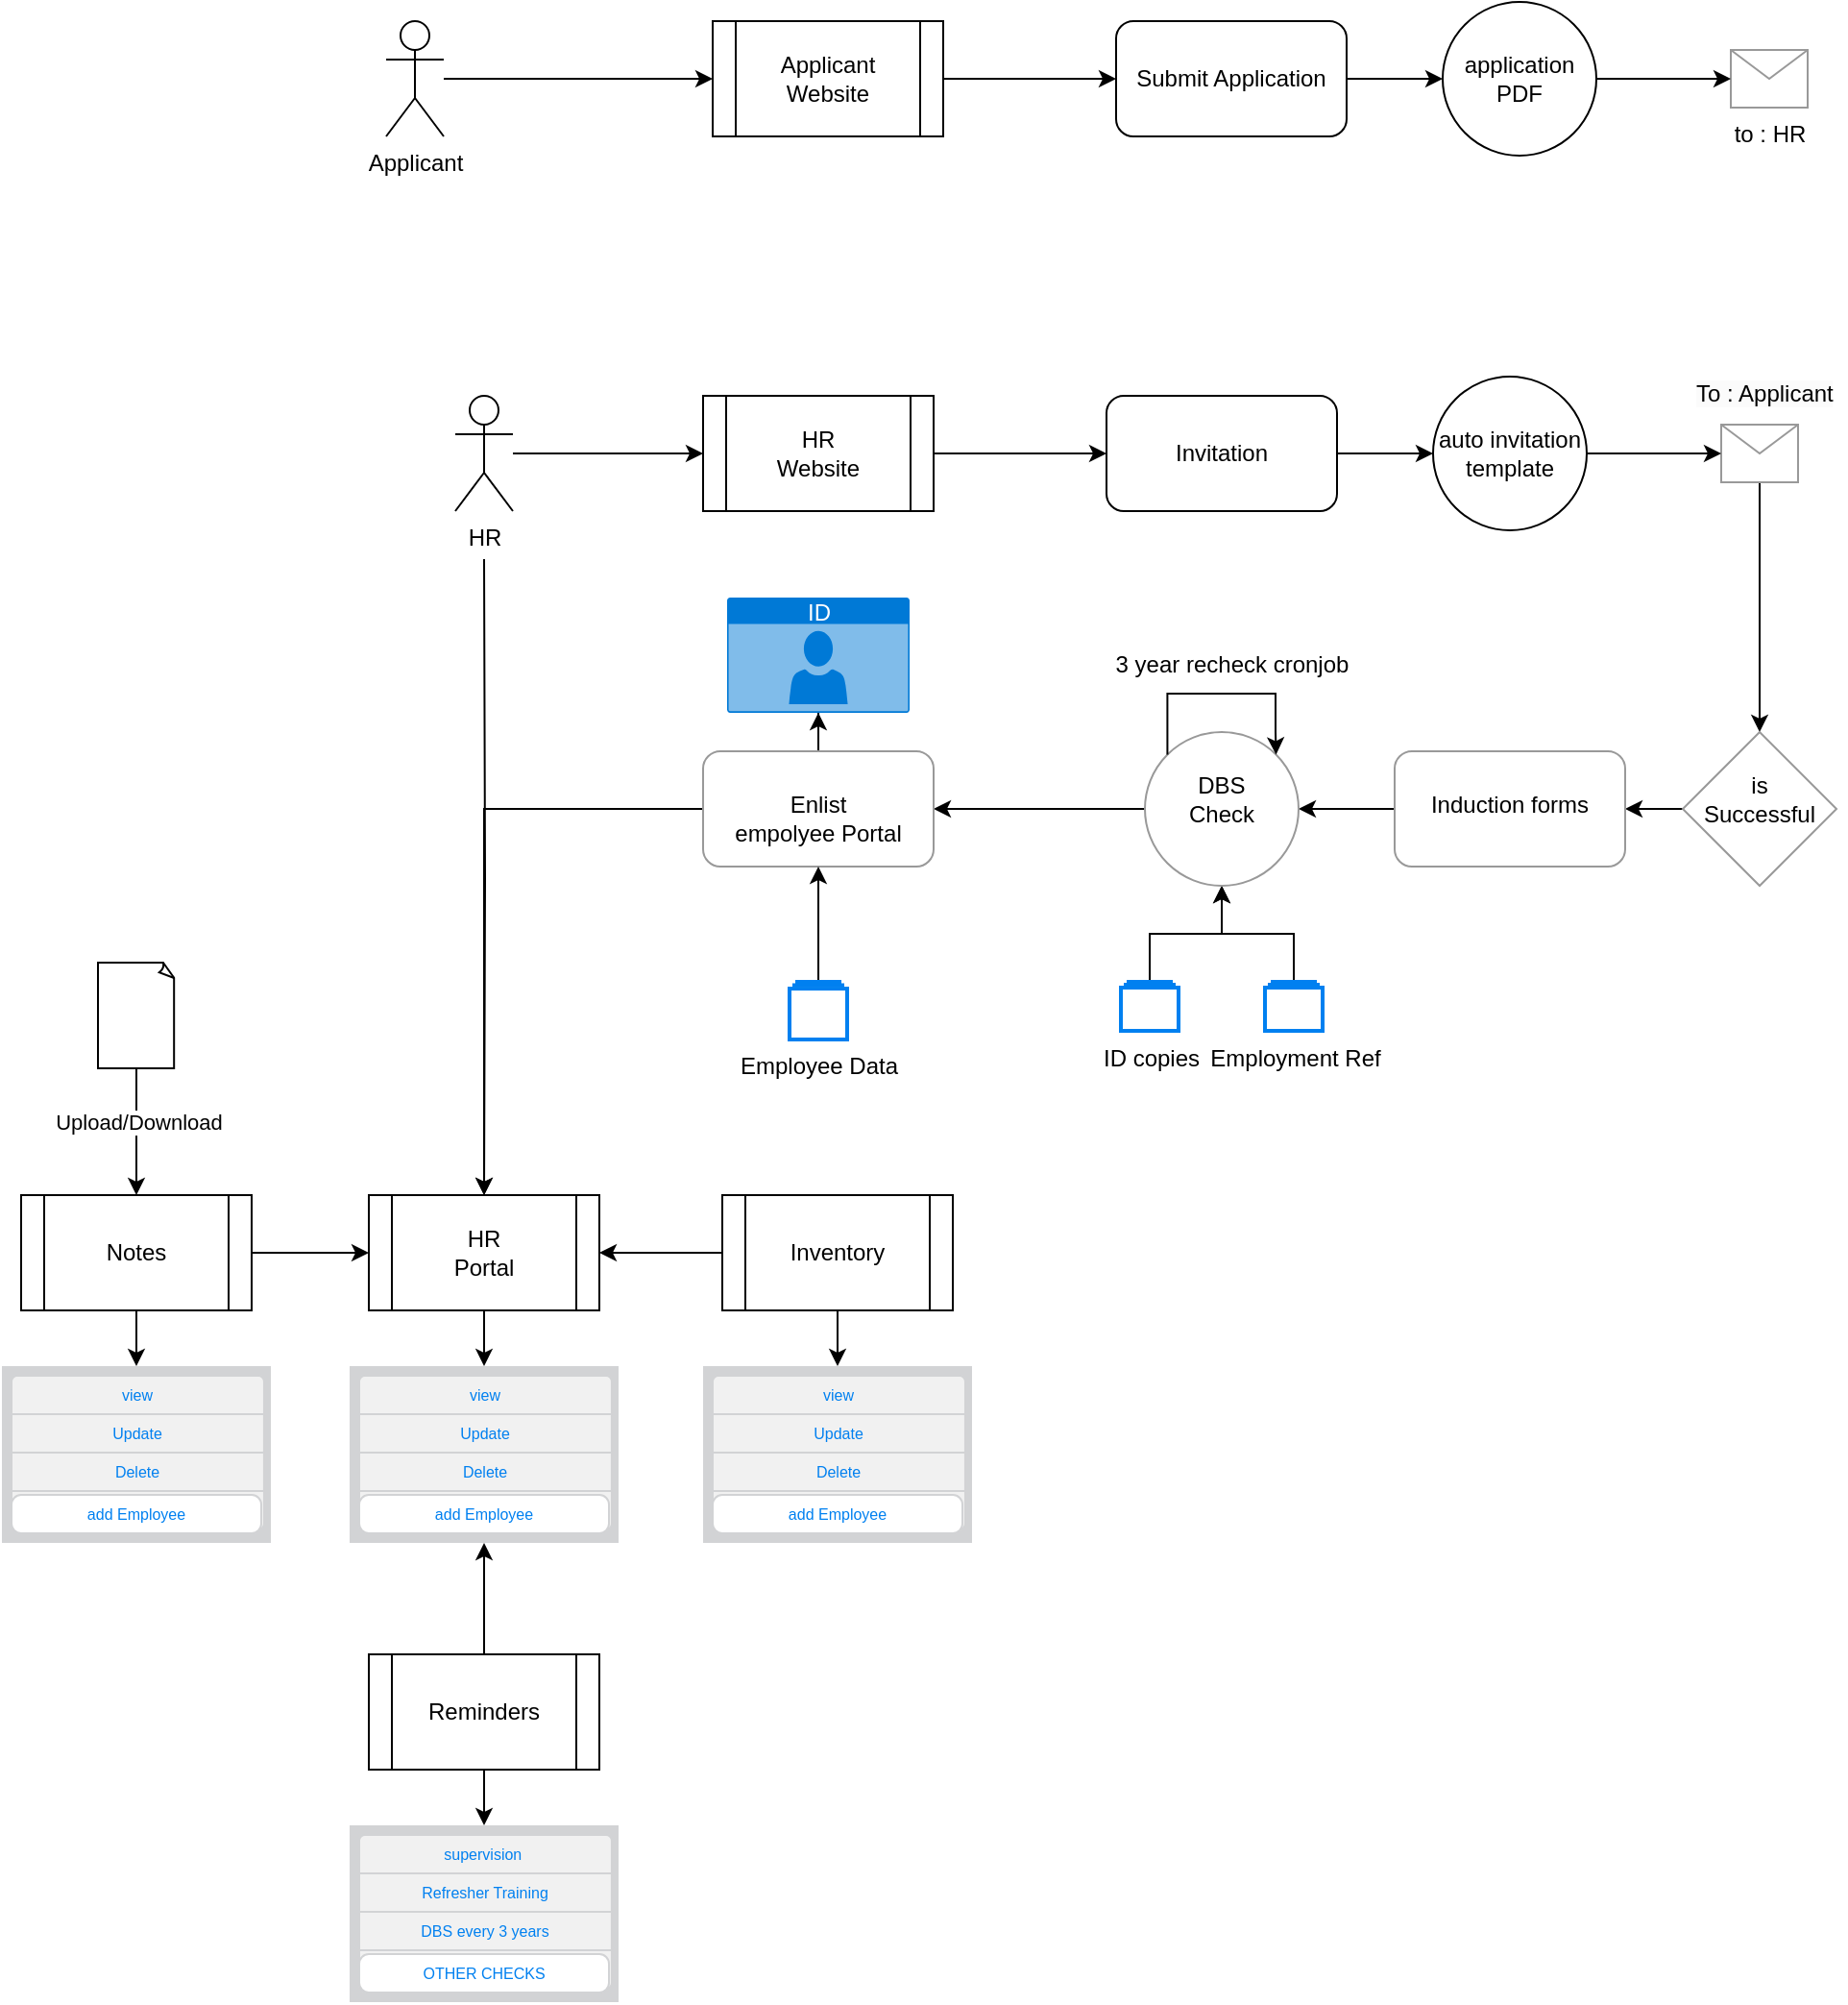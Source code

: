 <mxfile version="23.0.2" type="github">
  <diagram name="Page-1" id="7jnju3X13NSetyP83VK7">
    <mxGraphModel dx="2187" dy="677" grid="1" gridSize="10" guides="1" tooltips="1" connect="1" arrows="1" fold="1" page="1" pageScale="1" pageWidth="850" pageHeight="1100" math="0" shadow="0">
      <root>
        <mxCell id="0" />
        <mxCell id="1" parent="0" />
        <mxCell id="PZjx9glAYog10NwFBfw6-6" style="edgeStyle=orthogonalEdgeStyle;rounded=0;orthogonalLoop=1;jettySize=auto;html=1;entryX=0;entryY=0.5;entryDx=0;entryDy=0;" edge="1" parent="1" source="PZjx9glAYog10NwFBfw6-1" target="PZjx9glAYog10NwFBfw6-2">
          <mxGeometry relative="1" as="geometry" />
        </mxCell>
        <mxCell id="PZjx9glAYog10NwFBfw6-1" value="Applicant&lt;br&gt;Website" style="shape=process;whiteSpace=wrap;html=1;backgroundOutline=1;" vertex="1" parent="1">
          <mxGeometry x="230" y="60" width="120" height="60" as="geometry" />
        </mxCell>
        <mxCell id="PZjx9glAYog10NwFBfw6-11" value="" style="edgeStyle=orthogonalEdgeStyle;rounded=0;orthogonalLoop=1;jettySize=auto;html=1;" edge="1" parent="1" source="PZjx9glAYog10NwFBfw6-2" target="PZjx9glAYog10NwFBfw6-10">
          <mxGeometry relative="1" as="geometry" />
        </mxCell>
        <mxCell id="PZjx9glAYog10NwFBfw6-2" value="Submit Application" style="rounded=1;whiteSpace=wrap;html=1;" vertex="1" parent="1">
          <mxGeometry x="440" y="60" width="120" height="60" as="geometry" />
        </mxCell>
        <mxCell id="PZjx9glAYog10NwFBfw6-4" style="edgeStyle=orthogonalEdgeStyle;rounded=0;orthogonalLoop=1;jettySize=auto;html=1;entryX=0;entryY=0.5;entryDx=0;entryDy=0;" edge="1" parent="1" source="PZjx9glAYog10NwFBfw6-3" target="PZjx9glAYog10NwFBfw6-1">
          <mxGeometry relative="1" as="geometry" />
        </mxCell>
        <mxCell id="PZjx9glAYog10NwFBfw6-3" value="Applicant" style="shape=umlActor;verticalLabelPosition=bottom;verticalAlign=top;html=1;outlineConnect=0;" vertex="1" parent="1">
          <mxGeometry x="60" y="60" width="30" height="60" as="geometry" />
        </mxCell>
        <mxCell id="PZjx9glAYog10NwFBfw6-7" value="to : HR" style="verticalLabelPosition=bottom;shadow=0;dashed=0;align=center;html=1;verticalAlign=top;strokeWidth=1;shape=mxgraph.mockup.misc.mail2;strokeColor=#999999;" vertex="1" parent="1">
          <mxGeometry x="760" y="75" width="40" height="30" as="geometry" />
        </mxCell>
        <mxCell id="PZjx9glAYog10NwFBfw6-12" value="" style="edgeStyle=orthogonalEdgeStyle;rounded=0;orthogonalLoop=1;jettySize=auto;html=1;" edge="1" parent="1" source="PZjx9glAYog10NwFBfw6-10" target="PZjx9glAYog10NwFBfw6-7">
          <mxGeometry relative="1" as="geometry" />
        </mxCell>
        <mxCell id="PZjx9glAYog10NwFBfw6-10" value="application PDF" style="ellipse;whiteSpace=wrap;html=1;aspect=fixed;" vertex="1" parent="1">
          <mxGeometry x="610" y="50" width="80" height="80" as="geometry" />
        </mxCell>
        <mxCell id="PZjx9glAYog10NwFBfw6-13" style="edgeStyle=orthogonalEdgeStyle;rounded=0;orthogonalLoop=1;jettySize=auto;html=1;entryX=0;entryY=0.5;entryDx=0;entryDy=0;" edge="1" parent="1" source="PZjx9glAYog10NwFBfw6-14" target="PZjx9glAYog10NwFBfw6-16">
          <mxGeometry relative="1" as="geometry" />
        </mxCell>
        <mxCell id="PZjx9glAYog10NwFBfw6-14" value="HR&lt;br&gt;Website" style="shape=process;whiteSpace=wrap;html=1;backgroundOutline=1;" vertex="1" parent="1">
          <mxGeometry x="225" y="255" width="120" height="60" as="geometry" />
        </mxCell>
        <mxCell id="PZjx9glAYog10NwFBfw6-15" value="" style="edgeStyle=orthogonalEdgeStyle;rounded=0;orthogonalLoop=1;jettySize=auto;html=1;" edge="1" parent="1" source="PZjx9glAYog10NwFBfw6-16" target="PZjx9glAYog10NwFBfw6-21">
          <mxGeometry relative="1" as="geometry" />
        </mxCell>
        <mxCell id="PZjx9glAYog10NwFBfw6-16" value="Invitation" style="rounded=1;whiteSpace=wrap;html=1;" vertex="1" parent="1">
          <mxGeometry x="435" y="255" width="120" height="60" as="geometry" />
        </mxCell>
        <mxCell id="PZjx9glAYog10NwFBfw6-17" style="edgeStyle=orthogonalEdgeStyle;rounded=0;orthogonalLoop=1;jettySize=auto;html=1;entryX=0;entryY=0.5;entryDx=0;entryDy=0;" edge="1" parent="1" source="PZjx9glAYog10NwFBfw6-18" target="PZjx9glAYog10NwFBfw6-14">
          <mxGeometry relative="1" as="geometry" />
        </mxCell>
        <mxCell id="PZjx9glAYog10NwFBfw6-68" style="edgeStyle=orthogonalEdgeStyle;rounded=0;orthogonalLoop=1;jettySize=auto;html=1;" edge="1" parent="1" target="PZjx9glAYog10NwFBfw6-58">
          <mxGeometry relative="1" as="geometry">
            <mxPoint x="111" y="340" as="sourcePoint" />
          </mxGeometry>
        </mxCell>
        <mxCell id="PZjx9glAYog10NwFBfw6-18" value="HR" style="shape=umlActor;verticalLabelPosition=bottom;verticalAlign=top;html=1;outlineConnect=0;" vertex="1" parent="1">
          <mxGeometry x="96" y="255" width="30" height="60" as="geometry" />
        </mxCell>
        <mxCell id="PZjx9glAYog10NwFBfw6-23" value="" style="edgeStyle=orthogonalEdgeStyle;rounded=0;orthogonalLoop=1;jettySize=auto;html=1;" edge="1" parent="1" source="PZjx9glAYog10NwFBfw6-19" target="PZjx9glAYog10NwFBfw6-22">
          <mxGeometry relative="1" as="geometry" />
        </mxCell>
        <mxCell id="PZjx9glAYog10NwFBfw6-19" value="" style="verticalLabelPosition=bottom;shadow=0;dashed=0;align=center;html=1;verticalAlign=top;strokeWidth=1;shape=mxgraph.mockup.misc.mail2;strokeColor=#999999;" vertex="1" parent="1">
          <mxGeometry x="755" y="270" width="40" height="30" as="geometry" />
        </mxCell>
        <mxCell id="PZjx9glAYog10NwFBfw6-20" value="" style="edgeStyle=orthogonalEdgeStyle;rounded=0;orthogonalLoop=1;jettySize=auto;html=1;" edge="1" parent="1" source="PZjx9glAYog10NwFBfw6-21" target="PZjx9glAYog10NwFBfw6-19">
          <mxGeometry relative="1" as="geometry" />
        </mxCell>
        <mxCell id="PZjx9glAYog10NwFBfw6-21" value="auto invitation template" style="ellipse;whiteSpace=wrap;html=1;aspect=fixed;" vertex="1" parent="1">
          <mxGeometry x="605" y="245" width="80" height="80" as="geometry" />
        </mxCell>
        <mxCell id="PZjx9glAYog10NwFBfw6-25" value="" style="edgeStyle=orthogonalEdgeStyle;rounded=0;orthogonalLoop=1;jettySize=auto;html=1;" edge="1" parent="1" source="PZjx9glAYog10NwFBfw6-22" target="PZjx9glAYog10NwFBfw6-24">
          <mxGeometry relative="1" as="geometry" />
        </mxCell>
        <mxCell id="PZjx9glAYog10NwFBfw6-22" value="&lt;br&gt;is&lt;br&gt;Successful" style="rhombus;whiteSpace=wrap;html=1;verticalAlign=top;strokeColor=#999999;shadow=0;dashed=0;strokeWidth=1;" vertex="1" parent="1">
          <mxGeometry x="735" y="430" width="80" height="80" as="geometry" />
        </mxCell>
        <mxCell id="PZjx9glAYog10NwFBfw6-35" value="" style="edgeStyle=orthogonalEdgeStyle;rounded=0;orthogonalLoop=1;jettySize=auto;html=1;" edge="1" parent="1" source="PZjx9glAYog10NwFBfw6-24" target="PZjx9glAYog10NwFBfw6-34">
          <mxGeometry relative="1" as="geometry" />
        </mxCell>
        <mxCell id="PZjx9glAYog10NwFBfw6-24" value="&lt;br&gt;Induction forms" style="rounded=1;whiteSpace=wrap;html=1;verticalAlign=top;strokeColor=#999999;shadow=0;dashed=0;strokeWidth=1;" vertex="1" parent="1">
          <mxGeometry x="585" y="440" width="120" height="60" as="geometry" />
        </mxCell>
        <mxCell id="PZjx9glAYog10NwFBfw6-26" value="&lt;span style=&quot;color: rgb(0, 0, 0); font-family: Helvetica; font-size: 12px; font-style: normal; font-variant-ligatures: normal; font-variant-caps: normal; font-weight: 400; letter-spacing: normal; orphans: 2; text-align: center; text-indent: 0px; text-transform: none; widows: 2; word-spacing: 0px; -webkit-text-stroke-width: 0px; background-color: rgb(251, 251, 251); text-decoration-thickness: initial; text-decoration-style: initial; text-decoration-color: initial; float: none; display: inline !important;&quot;&gt;To : Applicant&lt;/span&gt;" style="text;whiteSpace=wrap;html=1;" vertex="1" parent="1">
          <mxGeometry x="740" y="240" width="80" height="30" as="geometry" />
        </mxCell>
        <mxCell id="PZjx9glAYog10NwFBfw6-37" style="edgeStyle=orthogonalEdgeStyle;rounded=0;orthogonalLoop=1;jettySize=auto;html=1;entryX=0.5;entryY=1;entryDx=0;entryDy=0;" edge="1" parent="1" source="PZjx9glAYog10NwFBfw6-31" target="PZjx9glAYog10NwFBfw6-34">
          <mxGeometry relative="1" as="geometry" />
        </mxCell>
        <mxCell id="PZjx9glAYog10NwFBfw6-31" value="ID copies" style="html=1;verticalLabelPosition=bottom;align=center;labelBackgroundColor=#ffffff;verticalAlign=top;strokeWidth=2;strokeColor=#0080F0;shadow=0;dashed=0;shape=mxgraph.ios7.icons.folders;" vertex="1" parent="1">
          <mxGeometry x="442.5" y="560" width="30" height="25.5" as="geometry" />
        </mxCell>
        <mxCell id="PZjx9glAYog10NwFBfw6-36" style="edgeStyle=orthogonalEdgeStyle;rounded=0;orthogonalLoop=1;jettySize=auto;html=1;entryX=0.5;entryY=1;entryDx=0;entryDy=0;" edge="1" parent="1" source="PZjx9glAYog10NwFBfw6-33" target="PZjx9glAYog10NwFBfw6-34">
          <mxGeometry relative="1" as="geometry" />
        </mxCell>
        <mxCell id="PZjx9glAYog10NwFBfw6-33" value="Employment Ref" style="html=1;verticalLabelPosition=bottom;align=center;labelBackgroundColor=#ffffff;verticalAlign=top;strokeWidth=2;strokeColor=#0080F0;shadow=0;dashed=0;shape=mxgraph.ios7.icons.folders;" vertex="1" parent="1">
          <mxGeometry x="517.5" y="560" width="30" height="25.5" as="geometry" />
        </mxCell>
        <mxCell id="PZjx9glAYog10NwFBfw6-39" value="" style="edgeStyle=orthogonalEdgeStyle;rounded=0;orthogonalLoop=1;jettySize=auto;html=1;" edge="1" parent="1" source="PZjx9glAYog10NwFBfw6-34" target="PZjx9glAYog10NwFBfw6-38">
          <mxGeometry relative="1" as="geometry" />
        </mxCell>
        <mxCell id="PZjx9glAYog10NwFBfw6-34" value="&lt;br&gt;DBS&lt;br&gt;Check" style="ellipse;whiteSpace=wrap;html=1;verticalAlign=top;strokeColor=#999999;rounded=1;shadow=0;dashed=0;strokeWidth=1;" vertex="1" parent="1">
          <mxGeometry x="455" y="430" width="80" height="80" as="geometry" />
        </mxCell>
        <mxCell id="PZjx9glAYog10NwFBfw6-70" value="" style="edgeStyle=orthogonalEdgeStyle;rounded=0;orthogonalLoop=1;jettySize=auto;html=1;" edge="1" parent="1" source="PZjx9glAYog10NwFBfw6-38" target="PZjx9glAYog10NwFBfw6-58">
          <mxGeometry relative="1" as="geometry" />
        </mxCell>
        <mxCell id="PZjx9glAYog10NwFBfw6-72" value="" style="edgeStyle=orthogonalEdgeStyle;rounded=0;orthogonalLoop=1;jettySize=auto;html=1;" edge="1" parent="1" source="PZjx9glAYog10NwFBfw6-38" target="PZjx9glAYog10NwFBfw6-71">
          <mxGeometry relative="1" as="geometry" />
        </mxCell>
        <mxCell id="PZjx9glAYog10NwFBfw6-38" value="&lt;br&gt;Enlist&lt;br&gt;empolyee Portal" style="whiteSpace=wrap;html=1;verticalAlign=top;strokeColor=#999999;rounded=1;shadow=0;dashed=0;strokeWidth=1;" vertex="1" parent="1">
          <mxGeometry x="225" y="440" width="120" height="60" as="geometry" />
        </mxCell>
        <mxCell id="PZjx9glAYog10NwFBfw6-41" value="" style="edgeStyle=orthogonalEdgeStyle;rounded=0;orthogonalLoop=1;jettySize=auto;html=1;" edge="1" parent="1" source="PZjx9glAYog10NwFBfw6-40" target="PZjx9glAYog10NwFBfw6-38">
          <mxGeometry relative="1" as="geometry" />
        </mxCell>
        <mxCell id="PZjx9glAYog10NwFBfw6-40" value="Employee Data" style="html=1;verticalLabelPosition=bottom;align=center;labelBackgroundColor=#ffffff;verticalAlign=top;strokeWidth=2;strokeColor=#0080F0;shadow=0;dashed=0;shape=mxgraph.ios7.icons.folders;" vertex="1" parent="1">
          <mxGeometry x="270" y="560" width="30" height="30" as="geometry" />
        </mxCell>
        <mxCell id="PZjx9glAYog10NwFBfw6-67" style="edgeStyle=orthogonalEdgeStyle;rounded=0;orthogonalLoop=1;jettySize=auto;html=1;entryX=0.5;entryY=0;entryDx=0;entryDy=0;" edge="1" parent="1" source="PZjx9glAYog10NwFBfw6-58" target="PZjx9glAYog10NwFBfw6-59">
          <mxGeometry relative="1" as="geometry" />
        </mxCell>
        <mxCell id="PZjx9glAYog10NwFBfw6-58" value="HR&lt;br&gt;Portal" style="shape=process;whiteSpace=wrap;html=1;backgroundOutline=1;" vertex="1" parent="1">
          <mxGeometry x="51" y="671" width="120" height="60" as="geometry" />
        </mxCell>
        <mxCell id="PZjx9glAYog10NwFBfw6-59" value="" style="shape=rect;rSize=3;strokeColor=none;fillColor=#D2D3D5;gradientColor=none;shadow=0;html=1;" vertex="1" parent="1">
          <mxGeometry x="41" y="760" width="140" height="92" as="geometry" />
        </mxCell>
        <mxCell id="PZjx9glAYog10NwFBfw6-60" value="view" style="html=1;strokeWidth=1;shadow=0;dashed=0;shape=mxgraph.ios7ui.topButton;rSize=3;strokeColor=#D2D3D5;fontSize=8;fillColor=#F1F1F1;fontColor=#0080F0;resizeWidth=1;whiteSpace=wrap;" vertex="1" parent="PZjx9glAYog10NwFBfw6-59">
          <mxGeometry width="131.463" height="20" relative="1" as="geometry">
            <mxPoint x="5" y="5" as="offset" />
          </mxGeometry>
        </mxCell>
        <mxCell id="PZjx9glAYog10NwFBfw6-61" value="Update" style="shape=rect;html=1;strokeColor=#D2D3D5;fontSize=8;fillColor=#F1F1F1;fontColor=#0080F0;resizeWidth=1;whiteSpace=wrap;" vertex="1" parent="PZjx9glAYog10NwFBfw6-59">
          <mxGeometry width="131.463" height="20" relative="1" as="geometry">
            <mxPoint x="5" y="25" as="offset" />
          </mxGeometry>
        </mxCell>
        <mxCell id="PZjx9glAYog10NwFBfw6-62" value="Delete" style="shape=rect;html=1;strokeColor=#D2D3D5;fontSize=8;fillColor=#F1F1F1;fontColor=#0080F0;resizeWidth=1;whiteSpace=wrap;" vertex="1" parent="PZjx9glAYog10NwFBfw6-59">
          <mxGeometry width="131.463" height="20" relative="1" as="geometry">
            <mxPoint x="5" y="45" as="offset" />
          </mxGeometry>
        </mxCell>
        <mxCell id="PZjx9glAYog10NwFBfw6-63" value="Label" style="html=1;strokeWidth=1;shadow=0;dashed=0;shape=mxgraph.ios7ui.bottomButton;rSize=3;strokeColor=#D2D3D5;fontSize=8;fillColor=#F1F1F1;fontColor=#0080F0;resizeWidth=1;whiteSpace=wrap;" vertex="1" parent="PZjx9glAYog10NwFBfw6-59">
          <mxGeometry width="131.463" height="20" relative="1" as="geometry">
            <mxPoint x="5" y="65" as="offset" />
          </mxGeometry>
        </mxCell>
        <mxCell id="PZjx9glAYog10NwFBfw6-64" value="add Employee" style="html=1;strokeWidth=1;shadow=0;dashed=0;shape=mxgraph.ios7ui.marginRect;rx=5;ry=5;rectMargin=5;strokeColor=#D2D3D5;fontSize=8;fillColor=#ffffff;fontColor=#0080F0;resizeWidth=1;whiteSpace=wrap;" vertex="1" parent="PZjx9glAYog10NwFBfw6-59">
          <mxGeometry y="1" width="140" height="30" relative="1" as="geometry">
            <mxPoint y="-30" as="offset" />
          </mxGeometry>
        </mxCell>
        <mxCell id="PZjx9glAYog10NwFBfw6-71" value="ID" style="html=1;whiteSpace=wrap;strokeColor=none;fillColor=#0079D6;labelPosition=center;verticalLabelPosition=middle;verticalAlign=top;align=center;fontSize=12;outlineConnect=0;spacingTop=-6;fontColor=#FFFFFF;sketch=0;shape=mxgraph.sitemap.profile;" vertex="1" parent="1">
          <mxGeometry x="237.5" y="360" width="95" height="60" as="geometry" />
        </mxCell>
        <mxCell id="PZjx9glAYog10NwFBfw6-73" style="edgeStyle=orthogonalEdgeStyle;rounded=0;orthogonalLoop=1;jettySize=auto;html=1;entryX=0.5;entryY=0;entryDx=0;entryDy=0;" edge="1" parent="1" source="PZjx9glAYog10NwFBfw6-74" target="PZjx9glAYog10NwFBfw6-75">
          <mxGeometry relative="1" as="geometry" />
        </mxCell>
        <mxCell id="PZjx9glAYog10NwFBfw6-89" value="" style="edgeStyle=orthogonalEdgeStyle;rounded=0;orthogonalLoop=1;jettySize=auto;html=1;" edge="1" parent="1" source="PZjx9glAYog10NwFBfw6-74" target="PZjx9glAYog10NwFBfw6-58">
          <mxGeometry relative="1" as="geometry" />
        </mxCell>
        <mxCell id="PZjx9glAYog10NwFBfw6-74" value="Inventory" style="shape=process;whiteSpace=wrap;html=1;backgroundOutline=1;" vertex="1" parent="1">
          <mxGeometry x="235" y="671" width="120" height="60" as="geometry" />
        </mxCell>
        <mxCell id="PZjx9glAYog10NwFBfw6-75" value="" style="shape=rect;rSize=3;strokeColor=none;fillColor=#D2D3D5;gradientColor=none;shadow=0;html=1;" vertex="1" parent="1">
          <mxGeometry x="225" y="760" width="140" height="92" as="geometry" />
        </mxCell>
        <mxCell id="PZjx9glAYog10NwFBfw6-76" value="view" style="html=1;strokeWidth=1;shadow=0;dashed=0;shape=mxgraph.ios7ui.topButton;rSize=3;strokeColor=#D2D3D5;fontSize=8;fillColor=#F1F1F1;fontColor=#0080F0;resizeWidth=1;whiteSpace=wrap;" vertex="1" parent="PZjx9glAYog10NwFBfw6-75">
          <mxGeometry width="131.463" height="20" relative="1" as="geometry">
            <mxPoint x="5" y="5" as="offset" />
          </mxGeometry>
        </mxCell>
        <mxCell id="PZjx9glAYog10NwFBfw6-77" value="Update" style="shape=rect;html=1;strokeColor=#D2D3D5;fontSize=8;fillColor=#F1F1F1;fontColor=#0080F0;resizeWidth=1;whiteSpace=wrap;" vertex="1" parent="PZjx9glAYog10NwFBfw6-75">
          <mxGeometry width="131.463" height="20" relative="1" as="geometry">
            <mxPoint x="5" y="25" as="offset" />
          </mxGeometry>
        </mxCell>
        <mxCell id="PZjx9glAYog10NwFBfw6-78" value="Delete" style="shape=rect;html=1;strokeColor=#D2D3D5;fontSize=8;fillColor=#F1F1F1;fontColor=#0080F0;resizeWidth=1;whiteSpace=wrap;" vertex="1" parent="PZjx9glAYog10NwFBfw6-75">
          <mxGeometry width="131.463" height="20" relative="1" as="geometry">
            <mxPoint x="5" y="45" as="offset" />
          </mxGeometry>
        </mxCell>
        <mxCell id="PZjx9glAYog10NwFBfw6-79" value="Label" style="html=1;strokeWidth=1;shadow=0;dashed=0;shape=mxgraph.ios7ui.bottomButton;rSize=3;strokeColor=#D2D3D5;fontSize=8;fillColor=#F1F1F1;fontColor=#0080F0;resizeWidth=1;whiteSpace=wrap;" vertex="1" parent="PZjx9glAYog10NwFBfw6-75">
          <mxGeometry width="131.463" height="20" relative="1" as="geometry">
            <mxPoint x="5" y="65" as="offset" />
          </mxGeometry>
        </mxCell>
        <mxCell id="PZjx9glAYog10NwFBfw6-80" value="add Employee" style="html=1;strokeWidth=1;shadow=0;dashed=0;shape=mxgraph.ios7ui.marginRect;rx=5;ry=5;rectMargin=5;strokeColor=#D2D3D5;fontSize=8;fillColor=#ffffff;fontColor=#0080F0;resizeWidth=1;whiteSpace=wrap;" vertex="1" parent="PZjx9glAYog10NwFBfw6-75">
          <mxGeometry y="1" width="140" height="30" relative="1" as="geometry">
            <mxPoint y="-30" as="offset" />
          </mxGeometry>
        </mxCell>
        <mxCell id="PZjx9glAYog10NwFBfw6-81" style="edgeStyle=orthogonalEdgeStyle;rounded=0;orthogonalLoop=1;jettySize=auto;html=1;entryX=0.5;entryY=0;entryDx=0;entryDy=0;" edge="1" parent="1" source="PZjx9glAYog10NwFBfw6-82" target="PZjx9glAYog10NwFBfw6-83">
          <mxGeometry relative="1" as="geometry" />
        </mxCell>
        <mxCell id="PZjx9glAYog10NwFBfw6-90" value="" style="edgeStyle=orthogonalEdgeStyle;rounded=0;orthogonalLoop=1;jettySize=auto;html=1;" edge="1" parent="1" source="PZjx9glAYog10NwFBfw6-82" target="PZjx9glAYog10NwFBfw6-58">
          <mxGeometry relative="1" as="geometry" />
        </mxCell>
        <mxCell id="PZjx9glAYog10NwFBfw6-82" value="Notes" style="shape=process;whiteSpace=wrap;html=1;backgroundOutline=1;" vertex="1" parent="1">
          <mxGeometry x="-130" y="671" width="120" height="60" as="geometry" />
        </mxCell>
        <mxCell id="PZjx9glAYog10NwFBfw6-83" value="" style="shape=rect;rSize=3;strokeColor=none;fillColor=#D2D3D5;gradientColor=none;shadow=0;html=1;" vertex="1" parent="1">
          <mxGeometry x="-140" y="760" width="140" height="92" as="geometry" />
        </mxCell>
        <mxCell id="PZjx9glAYog10NwFBfw6-84" value="view" style="html=1;strokeWidth=1;shadow=0;dashed=0;shape=mxgraph.ios7ui.topButton;rSize=3;strokeColor=#D2D3D5;fontSize=8;fillColor=#F1F1F1;fontColor=#0080F0;resizeWidth=1;whiteSpace=wrap;" vertex="1" parent="PZjx9glAYog10NwFBfw6-83">
          <mxGeometry width="131.463" height="20" relative="1" as="geometry">
            <mxPoint x="5" y="5" as="offset" />
          </mxGeometry>
        </mxCell>
        <mxCell id="PZjx9glAYog10NwFBfw6-85" value="Update" style="shape=rect;html=1;strokeColor=#D2D3D5;fontSize=8;fillColor=#F1F1F1;fontColor=#0080F0;resizeWidth=1;whiteSpace=wrap;" vertex="1" parent="PZjx9glAYog10NwFBfw6-83">
          <mxGeometry width="131.463" height="20" relative="1" as="geometry">
            <mxPoint x="5" y="25" as="offset" />
          </mxGeometry>
        </mxCell>
        <mxCell id="PZjx9glAYog10NwFBfw6-86" value="Delete" style="shape=rect;html=1;strokeColor=#D2D3D5;fontSize=8;fillColor=#F1F1F1;fontColor=#0080F0;resizeWidth=1;whiteSpace=wrap;" vertex="1" parent="PZjx9glAYog10NwFBfw6-83">
          <mxGeometry width="131.463" height="20" relative="1" as="geometry">
            <mxPoint x="5" y="45" as="offset" />
          </mxGeometry>
        </mxCell>
        <mxCell id="PZjx9glAYog10NwFBfw6-87" value="Label" style="html=1;strokeWidth=1;shadow=0;dashed=0;shape=mxgraph.ios7ui.bottomButton;rSize=3;strokeColor=#D2D3D5;fontSize=8;fillColor=#F1F1F1;fontColor=#0080F0;resizeWidth=1;whiteSpace=wrap;" vertex="1" parent="PZjx9glAYog10NwFBfw6-83">
          <mxGeometry width="131.463" height="20" relative="1" as="geometry">
            <mxPoint x="5" y="65" as="offset" />
          </mxGeometry>
        </mxCell>
        <mxCell id="PZjx9glAYog10NwFBfw6-88" value="add Employee" style="html=1;strokeWidth=1;shadow=0;dashed=0;shape=mxgraph.ios7ui.marginRect;rx=5;ry=5;rectMargin=5;strokeColor=#D2D3D5;fontSize=8;fillColor=#ffffff;fontColor=#0080F0;resizeWidth=1;whiteSpace=wrap;" vertex="1" parent="PZjx9glAYog10NwFBfw6-83">
          <mxGeometry y="1" width="140" height="30" relative="1" as="geometry">
            <mxPoint y="-30" as="offset" />
          </mxGeometry>
        </mxCell>
        <mxCell id="PZjx9glAYog10NwFBfw6-92" value="" style="edgeStyle=orthogonalEdgeStyle;rounded=0;orthogonalLoop=1;jettySize=auto;html=1;" edge="1" parent="1" source="PZjx9glAYog10NwFBfw6-91" target="PZjx9glAYog10NwFBfw6-82">
          <mxGeometry relative="1" as="geometry" />
        </mxCell>
        <mxCell id="PZjx9glAYog10NwFBfw6-93" value="Upload/Download" style="edgeLabel;html=1;align=center;verticalAlign=middle;resizable=0;points=[];" vertex="1" connectable="0" parent="PZjx9glAYog10NwFBfw6-92">
          <mxGeometry x="-0.144" y="1" relative="1" as="geometry">
            <mxPoint as="offset" />
          </mxGeometry>
        </mxCell>
        <mxCell id="PZjx9glAYog10NwFBfw6-91" value="" style="whiteSpace=wrap;html=1;shape=mxgraph.basic.document" vertex="1" parent="1">
          <mxGeometry x="-90" y="550" width="40" height="55" as="geometry" />
        </mxCell>
        <mxCell id="PZjx9glAYog10NwFBfw6-94" style="edgeStyle=orthogonalEdgeStyle;rounded=0;orthogonalLoop=1;jettySize=auto;html=1;exitX=0;exitY=0;exitDx=0;exitDy=0;entryX=1;entryY=0;entryDx=0;entryDy=0;" edge="1" parent="1" source="PZjx9glAYog10NwFBfw6-34" target="PZjx9glAYog10NwFBfw6-34">
          <mxGeometry relative="1" as="geometry">
            <Array as="points">
              <mxPoint x="467" y="410" />
              <mxPoint x="523" y="410" />
              <mxPoint x="523" y="430" />
              <mxPoint x="523" y="430" />
            </Array>
          </mxGeometry>
        </mxCell>
        <mxCell id="PZjx9glAYog10NwFBfw6-95" value="3 year recheck cronjob" style="text;html=1;align=center;verticalAlign=middle;resizable=0;points=[];autosize=1;strokeColor=none;fillColor=none;" vertex="1" parent="1">
          <mxGeometry x="430" y="380" width="140" height="30" as="geometry" />
        </mxCell>
        <mxCell id="PZjx9glAYog10NwFBfw6-96" style="edgeStyle=orthogonalEdgeStyle;rounded=0;orthogonalLoop=1;jettySize=auto;html=1;entryX=0.5;entryY=0;entryDx=0;entryDy=0;" edge="1" parent="1" source="PZjx9glAYog10NwFBfw6-97" target="PZjx9glAYog10NwFBfw6-98">
          <mxGeometry relative="1" as="geometry" />
        </mxCell>
        <mxCell id="PZjx9glAYog10NwFBfw6-104" value="" style="edgeStyle=orthogonalEdgeStyle;rounded=0;orthogonalLoop=1;jettySize=auto;html=1;" edge="1" parent="1" source="PZjx9glAYog10NwFBfw6-97" target="PZjx9glAYog10NwFBfw6-64">
          <mxGeometry relative="1" as="geometry" />
        </mxCell>
        <mxCell id="PZjx9glAYog10NwFBfw6-97" value="Reminders" style="shape=process;whiteSpace=wrap;html=1;backgroundOutline=1;" vertex="1" parent="1">
          <mxGeometry x="51" y="910" width="120" height="60" as="geometry" />
        </mxCell>
        <mxCell id="PZjx9glAYog10NwFBfw6-98" value="" style="shape=rect;rSize=3;strokeColor=none;fillColor=#D2D3D5;gradientColor=none;shadow=0;html=1;" vertex="1" parent="1">
          <mxGeometry x="41" y="999" width="140" height="92" as="geometry" />
        </mxCell>
        <mxCell id="PZjx9glAYog10NwFBfw6-99" value="&lt;p class=&quot;MsoNormal&quot;&gt;supervision&amp;nbsp;&lt;/p&gt;" style="html=1;strokeWidth=1;shadow=0;dashed=0;shape=mxgraph.ios7ui.topButton;rSize=3;strokeColor=#D2D3D5;fontSize=8;fillColor=#F1F1F1;fontColor=#0080F0;resizeWidth=1;whiteSpace=wrap;" vertex="1" parent="PZjx9glAYog10NwFBfw6-98">
          <mxGeometry width="131.463" height="20" relative="1" as="geometry">
            <mxPoint x="5" y="5" as="offset" />
          </mxGeometry>
        </mxCell>
        <mxCell id="PZjx9glAYog10NwFBfw6-100" value="&lt;p class=&quot;MsoNormal&quot;&gt;Refresher Training&lt;/p&gt;" style="shape=rect;html=1;strokeColor=#D2D3D5;fontSize=8;fillColor=#F1F1F1;fontColor=#0080F0;resizeWidth=1;whiteSpace=wrap;" vertex="1" parent="PZjx9glAYog10NwFBfw6-98">
          <mxGeometry width="131.463" height="20" relative="1" as="geometry">
            <mxPoint x="5" y="25" as="offset" />
          </mxGeometry>
        </mxCell>
        <mxCell id="PZjx9glAYog10NwFBfw6-101" value="&lt;p class=&quot;MsoNormal&quot;&gt;DBS every 3 years&lt;/p&gt;" style="shape=rect;html=1;strokeColor=#D2D3D5;fontSize=8;fillColor=#F1F1F1;fontColor=#0080F0;resizeWidth=1;whiteSpace=wrap;" vertex="1" parent="PZjx9glAYog10NwFBfw6-98">
          <mxGeometry width="131.463" height="20" relative="1" as="geometry">
            <mxPoint x="5" y="45" as="offset" />
          </mxGeometry>
        </mxCell>
        <mxCell id="PZjx9glAYog10NwFBfw6-102" value="Label" style="html=1;strokeWidth=1;shadow=0;dashed=0;shape=mxgraph.ios7ui.bottomButton;rSize=3;strokeColor=#D2D3D5;fontSize=8;fillColor=#F1F1F1;fontColor=#0080F0;resizeWidth=1;whiteSpace=wrap;" vertex="1" parent="PZjx9glAYog10NwFBfw6-98">
          <mxGeometry width="131.463" height="20" relative="1" as="geometry">
            <mxPoint x="5" y="65" as="offset" />
          </mxGeometry>
        </mxCell>
        <mxCell id="PZjx9glAYog10NwFBfw6-103" value="&lt;p class=&quot;MsoNormal&quot;&gt;OTHER CHECKS&lt;/p&gt;" style="html=1;strokeWidth=1;shadow=0;dashed=0;shape=mxgraph.ios7ui.marginRect;rx=5;ry=5;rectMargin=5;strokeColor=#D2D3D5;fontSize=8;fillColor=#ffffff;fontColor=#0080F0;resizeWidth=1;whiteSpace=wrap;" vertex="1" parent="PZjx9glAYog10NwFBfw6-98">
          <mxGeometry y="1" width="140" height="30" relative="1" as="geometry">
            <mxPoint y="-30" as="offset" />
          </mxGeometry>
        </mxCell>
      </root>
    </mxGraphModel>
  </diagram>
</mxfile>
